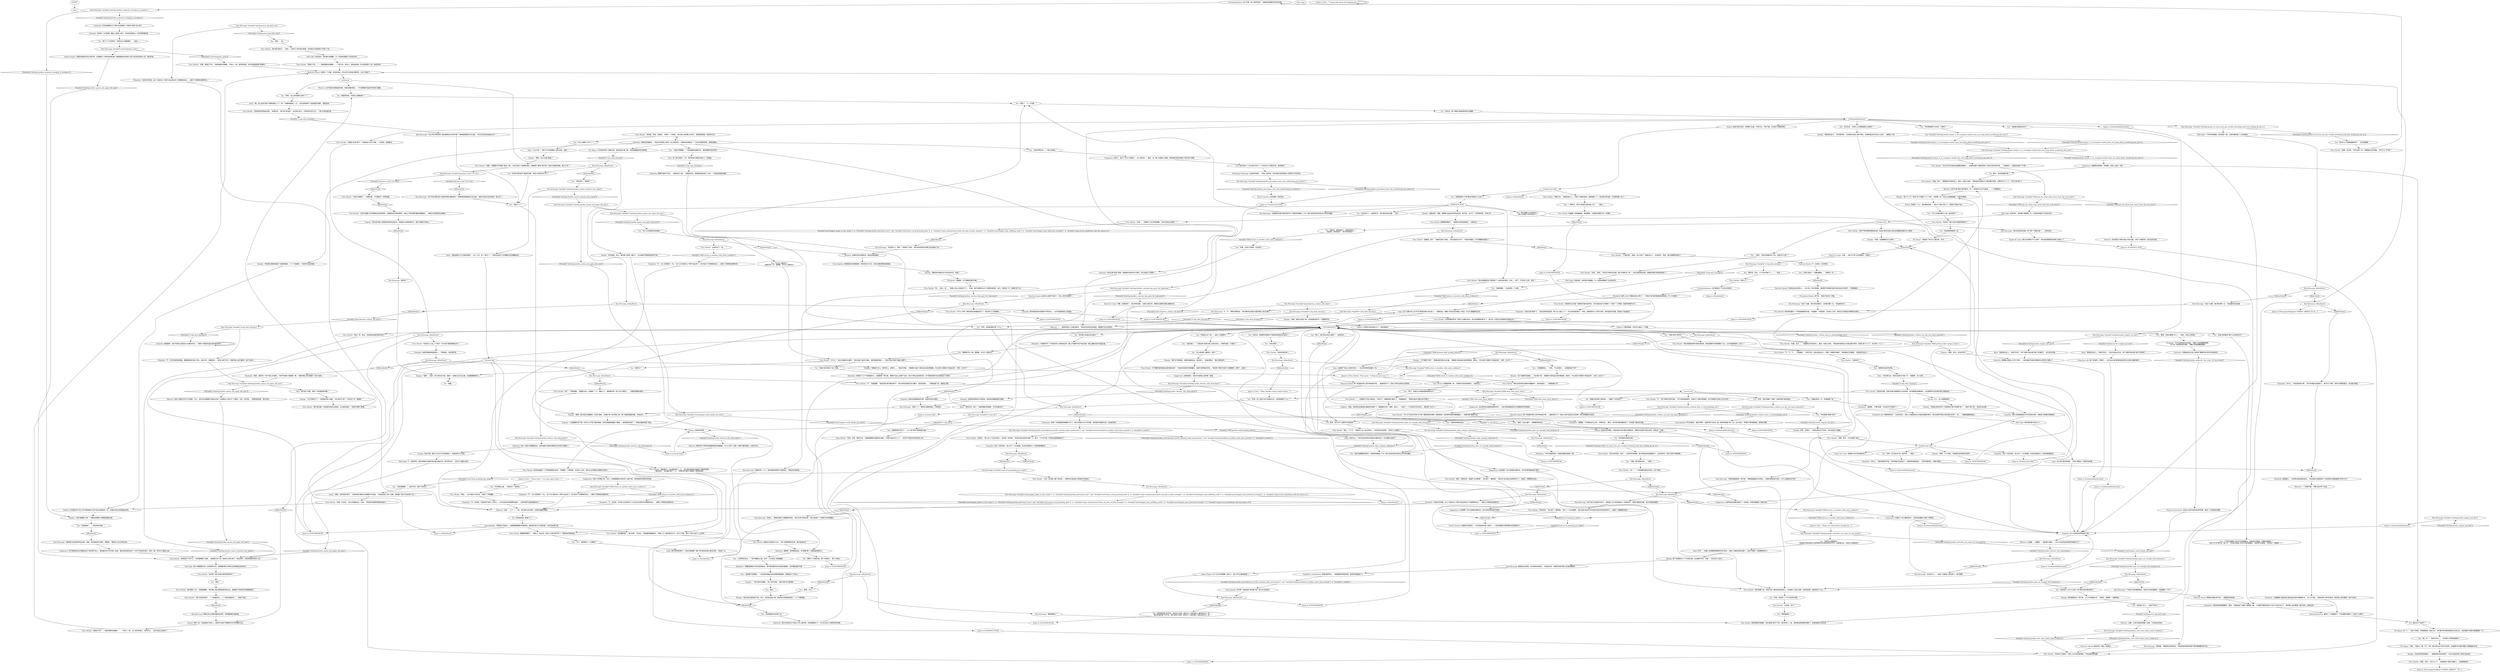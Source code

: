 # WHIRLING F1 / HARDIE TELLS YOU ABOUT LYNCHING
# The Lynching HUB
# ==================================================
digraph G {
	  0 [label="START"];
	  1 [label="input"];
	  2 [label="Conceptualization: 这几乎是一种人类学现象了：看着他试图维持对你的支配。"];
	  3 [label="You: “你是*如何*杀的他？”"];
	  4 [label="Titus Hardie: 提图斯咧嘴一笑。“我想你已经找到答案了，法律先生。”"];
	  5 [label="Titus Hardie: “好吧……”他拿起了自己的啤酒罐。“或许你现在该滚蛋了？”"];
	  6 [label="You: “你就这么杀了他——没有一点悔意吗？”"];
	  7 [label="Shanky: “是啊，你以为我们是谁？”"];
	  8 [label="Titus Hardie: “他妈的是时候了。”"];
	  9 [label="Reaction Speed: 继续说话，摆出一些罪证。"];
	  10 [label="Titus Hardie: “我们都有一双。”他眯着眼睛。“那天晚上我们把漂亮男孩带出去，套着脖子吊起来的时候就穿着它。”"];
	  11 [label="Kim Kitsuragi: 警督正耐心地等待着你的回答，他的脚微微点着地面。"];
	  12 [label="Half Light: 他说话时，他的拳头紧握着，又一次回味地做起了拉动的动作。"];
	  13 [label="Logic: 这个烂摊子怎么也*不会*落到克莱尔先生身上——就是如此。调解人将会完全忽略这一假设，专注于提图斯的过失。"];
	  14 [label="Kim Kitsuragi: Variable[\"TASK.what_does_joyce_done\"]"];
	  15 [label="Variable[\"TASK.what_does_joyce_done\"]", shape=diamond];
	  16 [label="!(Variable[\"TASK.what_does_joyce_done\"])", shape=diamond];
	  17 [label="Suggestion: 这正是他在试图挑拨离间你们——因为他知道是那间公司把雇佣兵带进城的。"];
	  18 [label="Logic: 目前为止，尸检并没有发现任何相互矛盾的地方。你只能即兴发挥了。"];
	  19 [label="You: “我们还需要更多细节。你把他的嘴堵上了吗？我们没有听到任何有关尖叫声的通报。”"];
	  20 [label="Shanky: 那个老鼠脸的小个子也很可靠。总在躁动不安，没错——但也没什么变化。"];
	  21 [label="Fat Angus: 这个人——他大汗淋漓，呼吸都困难。目前为止，他们都巧妙地把他排除在谈话之外。肯定是整个链条中最薄弱的一环。"];
	  22 [label="Authority: 你没有被警告过*不要*走这条路吗？然而你*依然*这么做了……"];
	  23 [label="Elizabeth: “不，你没有。你只有七位诚实的人认为自己应该告诉你事情的经过——避免了你再继续浪费时间。”"];
	  24 [label="LYNCHINGHUB"];
	  25 [label="You: （向胡子男鞠躬。）“帮派通常会由最年长、最受尊敬的成员领导。”"];
	  26 [label="Jump to: [LYNCHINGHUB]"];
	  27 [label="Titus Hardie: “比如呢，条子？”"];
	  28 [label="Drama: 简单一些，他说是他们杀的人。这群外行根本不懂得符文科学的精妙之处。"];
	  29 [label="Jump to: [You: \"\"Guess what -- I've come upon somet...\"]"];
	  30 [label="You: （对伊莉莎白说。）“我不需要这么做，其中一人比其他人更有嫌疑。”"];
	  31 [label="Jump to: [Titus Hardie: \"Titus grins. \"I think you got your...\"]"];
	  32 [label="Eugene: “是啊——真的。喝了些杜松子酒，高歌了一曲奥兰治伞兵之歌，还说要操翻所有人。”"];
	  33 [label="Half Light: 她的意思是不会太久了。"];
	  34 [label="You: “我得和受害者谈谈。”"];
	  35 [label="Reaction Speed: 不，他没有，还没有呢。"];
	  36 [label="Titus Hardie: “另外去你的吧，条子——这样捉弄安格斯，我们受够这种校园霸凌了。正如你所见，他并*没有*呼吸困难。”"];
	  37 [label="Shanky: “没有*逮捕的心情*？”他那双卑鄙的小眼睛里满是仇恨。"];
	  38 [label="Kim Kitsuragi: Variable[\"whirling.hardies_authority_strength_in_numbers\"]"];
	  39 [label="Variable[\"whirling.hardies_authority_strength_in_numbers\"]", shape=diamond];
	  40 [label="!(Variable[\"whirling.hardies_authority_strength_in_numbers\"])", shape=diamond];
	  41 [label="Perception (Sight): 很不幸，*就连*他也有一把枪。"];
	  42 [label="Visual Calculus: 这将是第一枪的源头。"];
	  43 [label="Kim Kitsuragi: IsKimHere()"];
	  44 [label="IsKimHere()", shape=diamond];
	  45 [label="!(IsKimHere())", shape=diamond];
	  46 [label="Jump to: [LYNCHINGHUB]"];
	  47 [label="Titus Hardie: “祝你好运。”他又拿了一罐啤酒。“身为一个*业余警察*，我们这些*真正的*执法者已经向你坦白够多的了。没被打一顿都算你走运。”"];
	  48 [label="Jump to: [LYNCHINGHUB]"];
	  49 [label="Empathy: 他突然显得有些不安起来，他有些后悔提起那次强暴。"];
	  50 [label="Rhetoric: 一个陷阱问题，不要让她主导了谈话。"];
	  51 [label="You: “这起*绞刑事件*是什么时候发生的？”"];
	  52 [label="Glen: “*认识*他？！我们才不会和那种人渣交往呢，混蛋！”"];
	  53 [label="Kim Kitsuragi: “别担心，”警督注意到了提图斯的视线。“我们非常*足智多谋*，我们会找到一个值得讨论的话题的。”"];
	  54 [label="Kim Kitsuragi: Variable[\"TASK.get_the_dead_body_down_from_the_tree_done\"]"];
	  55 [label="Variable[\"TASK.get_the_dead_body_down_from_the_tree_done\"]", shape=diamond];
	  56 [label="!(Variable[\"TASK.get_the_dead_body_down_from_the_tree_done\"])", shape=diamond];
	  57 [label="Titus Hardie: “好吧，”他说。“你也并不算完全说错。我们*的确*杀了他——我们把他拖到后院，套着他的脖子直到他死掉了。”"];
	  58 [label="Esprit de Corps: 我们必须得有*什么东西*。现在他的跺脚变得没那么有耐心了。"];
	  59 [label="Titus Hardie: “罪证……这才是成人的对话。”他放下了啤酒罐。"];
	  60 [label="Reaction Speed: 这里有一个问题。他没有坦白，所以你可以把他们都带走。这过于简单了。"];
	  61 [label="Kim Kitsuragi: Variable[\"pier.joyce_met\"] == true"];
	  62 [label="Variable[\"pier.joyce_met\"] == true", shape=diamond];
	  63 [label="!(Variable[\"pier.joyce_met\"] == true)", shape=diamond];
	  64 [label="Kim Kitsuragi: “真的吗？”"];
	  65 [label="You: “我最后再问一次：死者强暴了谁？”"];
	  66 [label="Physical Instrument: 这足以让我不用忍受这种顶嘴，奉送一个压倒性的观察。"];
	  67 [label="Kim Kitsuragi: Variable[\"whirling.hardie_eugene_our_bar\"]"];
	  68 [label="Variable[\"whirling.hardie_eugene_our_bar\"]", shape=diamond];
	  69 [label="!(Variable[\"whirling.hardie_eugene_our_bar\"])", shape=diamond];
	  70 [label="Jump to: [itstheendofthisbranch]"];
	  71 [label="You: 他们所有人？也许他们中的*一个*会在压力下躁动不安，即将崩溃？"];
	  72 [label="Titus Hardie: “是啊，执法官。”他也向前一步，调整着自己的球帽。“你为什么*不*呢？”"];
	  73 [label="Kim Kitsuragi: IsKimHere()"];
	  74 [label="IsKimHere()", shape=diamond];
	  75 [label="!(IsKimHere())", shape=diamond];
	  76 [label="Empathy: 在这一切的背后，他心存了一点点感激。你没有迫使他让一切变得难堪起来。"];
	  77 [label="Kim Kitsuragi: Variable[\"tc.sam_bo\"]"];
	  78 [label="Variable[\"tc.sam_bo\"]", shape=diamond];
	  79 [label="!(Variable[\"tc.sam_bo\"])", shape=diamond];
	  80 [label="Titus Hardie: “脑子里记着一份呆板的清单也没啥用，这点毫无疑问。”他用手背擦了擦嘴。"];
	  81 [label="You: “你认识被害人多久了？”"];
	  82 [label="Jump to: [LYNCHINGHUB]"];
	  83 [label="Kim Kitsuragi: “尸检显示没有捆绑痕迹，他的手并没有被捆住。你能解释一下吗？”"];
	  84 [label="Kim Kitsuragi: Variable[\"whirling.hardie_drama_rc_to_recognize_hardie_boys_are_lying_about_murdering_the_merc\"]"];
	  85 [label="Variable[\"whirling.hardie_drama_rc_to_recognize_hardie_boys_are_lying_about_murdering_the_merc\"]", shape=diamond];
	  86 [label="!(Variable[\"whirling.hardie_drama_rc_to_recognize_hardie_boys_are_lying_about_murdering_the_merc\"])", shape=diamond];
	  87 [label="Kim Kitsuragi: “你在做什么，警官？”他放低了声音。“我们有足够多的问题让询问继续下去。”"];
	  88 [label="Rhetoric: 如果你还有证据的话，就应该继续推进。"];
	  89 [label="confession"];
	  90 [label="You: “啊哈，这么说你是承认谋杀了？”"];
	  91 [label="Kim Kitsuragi: IsKimHere()"];
	  92 [label="IsKimHere()", shape=diamond];
	  93 [label="!(IsKimHere())", shape=diamond];
	  94 [label="Titus Hardie: 提图斯咧嘴笑了。“我想你已经知道答案了，法律先生。”"];
	  95 [label="You: “‘野松母牛’，那是谁？”"];
	  96 [label="Reaction Speed: 警督的问题出其不意——提图斯没有防备。"];
	  97 [label="Fat Angus: “没有。”他抬头一看，吓了一跳，额头因为出汗而闪闪发亮。他温暖的羊毛帽下露出几绺卷曲的头发。"];
	  98 [label="Shanky: “他当然呼吸有困难了——看看他妈的有多胖吧！”大块头旁边的男人突然大笑出来。"];
	  99 [label="Jump to: [Untitled hub (04)]"];
	  100 [label="Kim Kitsuragi: Variable[\"whirling.hardies_perception_hear_elia_unbuttoning_his_holster\"]"];
	  101 [label="Variable[\"whirling.hardies_perception_hear_elia_unbuttoning_his_holster\"]", shape=diamond];
	  102 [label="!(Variable[\"whirling.hardies_perception_hear_elia_unbuttoning_his_holster\"])", shape=diamond];
	  103 [label="Jump to: [Hardiehub1]"];
	  104 [label="Titus Hardie: “没错，执法官。”他从牙缝里吐出一口痰。“然后我们就把那混蛋吊起来了。”"];
	  105 [label="Jump to: [EVIDENCE HUB]"];
	  106 [label="Rhetoric: 全部——七个——一起。他们是在淡化责任，这是反逮捕的策略。"];
	  107 [label="Encyclopedia: “埃斯佩兰河监狱——由联盟国管理的军事监狱，被囚犯们称之为*留尼望*。名字的来源不明。”"];
	  108 [label="Elizabeth: “提图斯，今天就到此为止吧。”她转向你。“警官，你的询问就快要结束了。别浪费了最后的问题。”"];
	  109 [label="Titus Hardie: “为什么？”他从牙缝里挤出嘘声。“因为他是个毫无价值的、唯利是图的佣兵——*而且*他在*我的*地盘上越界了。”"];
	  110 [label="Eugene: “是啊，那女孩正在唱歌呢，年轻又漂亮。正唱到‘情人湖’的第二段。那个混蛋抓着她的腿，开始尖叫……”"];
	  111 [label="Elizabeth: “提图斯，*不要*回答。你已经交代的够多了。”"];
	  112 [label="You: “好吧，除了违反卡拉OK规则之外，他究竟做错了什么？”"];
	  113 [label="Rhetoric: 看来他们不想再谈提图斯提到的强暴案。为什么不呢？这是一项很严重的指控，让他们开口。"];
	  114 [label="Jump to: [assault hub]"];
	  115 [label="Logic: 这就是尸检派上用场的地方——你必须利用所知道的一切。"];
	  116 [label="Kim Kitsuragi: Variable[\"whirling.hardies_phys_int_enough_with_backsass\"]"];
	  117 [label="Variable[\"whirling.hardies_phys_int_enough_with_backsass\"]", shape=diamond];
	  118 [label="!(Variable[\"whirling.hardies_phys_int_enough_with_backsass\"])", shape=diamond];
	  119 [label="Alain: “就他妈在这儿。”他张开双手。“尤金已经告诉过你，那个混账开始光顾*我们*的酒吧了……”"];
	  120 [label="Alain: “就他妈在这儿。”他张开双手。“那个混账开始光顾*我们*的酒吧了，自己去问问看。”"];
	  121 [label="You: 首先，告诉我谁最可靠？"];
	  122 [label="You: 谁在压力下崩溃了？"];
	  123 [label="Titus Hardie: “滚蛋，尚克。”老大介入了。“安格斯是个很有力量的人，全身都是肌肉。”"];
	  124 [label="Jump to: [itstheendofthisbranch]"];
	  125 [label="Inland Empire: 这个孔与你的眼睛一般大小，我几乎可以看到星星了。"];
	  126 [label="You: “好吧，反正我也只有一副手铐。”（退后。）"];
	  127 [label="You: “你也参与了，以某种形式。我只是还没有证据——而已。”"];
	  128 [label="You: “我已经跟工会主席谈过了。”\n“我们已经跟工会主席谈过了。”"];
	  129 [label="You: “那么，我们现在该怎么做呢？”（结束询问。）"];
	  130 [label="Titus Hardie: “我们抓着他的脖子把他吊起来，直到他硬到不能再僵硬了为止。这不是很明显吗，条子？”"];
	  131 [label="Titus Hardie: “安静！”提图斯严厉地看了格伦一眼。“他大约是三个星期前来的，就是那头*野松*母牛第一次航行进城的时候。高兴了吗？”"];
	  132 [label="Kim Kitsuragi: IsKimHere()"];
	  133 [label="IsKimHere()", shape=diamond];
	  134 [label="!(IsKimHere())", shape=diamond];
	  135 [label="Kim Kitsuragi: IsKimHere()"];
	  136 [label="IsKimHere()", shape=diamond];
	  137 [label="!(IsKimHere())", shape=diamond];
	  138 [label="You: “所有事情都不太对劲，不是吗？”"];
	  139 [label="You: Variable[\"whirling.hardie_drama_rc_to_recognize_hardie_boys_are_lying_about_murdering_the_merc\"]"];
	  140 [label="Variable[\"whirling.hardie_drama_rc_to_recognize_hardie_boys_are_lying_about_murdering_the_merc\"]", shape=diamond];
	  141 [label="!(Variable[\"whirling.hardie_drama_rc_to_recognize_hardie_boys_are_lying_about_murdering_the_merc\"])", shape=diamond];
	  142 [label="Jump to: [LYNCHINGHUB]"];
	  143 [label="You: “很高兴我们解决了这个问题。”"];
	  144 [label="Half Light: 那人的眼睛里闪过一丝奇怪的光芒，他紧握的拳头仿佛又在回味着拉扯的动作。"];
	  145 [label="Titus Hardie: “是我们干的，”——他直视着你的眼睛——“一起干的。所有人。直到他死掉。所以他的脖子上有一条运货带。”"];
	  146 [label="Half Light: 他说话时，他的拳头紧握着，又一次回味地做起了拉动的动作。"];
	  147 [label="Kim Kitsuragi: Variable[\"whirling.hardies_rhet_show_them_some_evidence\"]"];
	  148 [label="Variable[\"whirling.hardies_rhet_show_them_some_evidence\"]", shape=diamond];
	  149 [label="!(Variable[\"whirling.hardies_rhet_show_them_some_evidence\"])", shape=diamond];
	  150 [label="Shanky: “没错，去逮捕康米主义者吧！”"];
	  151 [label="Untitled hub"];
	  152 [label="Kim Kitsuragi: “不，不，”警督平静地说。“我们要待在这里讨论那天晚上发生的事。”"];
	  153 [label="Kim Kitsuragi: “你口中的‘野松母牛’是指乔伊斯·梅西耶吗？”警督假装查看着自己的记录。“跟你们现在对抗的是同一家公司？”"];
	  154 [label="Eugene: “‘让我看看你的下面！你为什么不把下面给我看？’然后他就被酒瓶砸了脑袋——甚至都没有倒下！”他难以置信地摇了摇头。"];
	  155 [label="Titus Hardie: “他怎么了？”"];
	  156 [label="You: “这都是在哪里发生的？”"];
	  157 [label="Kim Kitsuragi: IsKimHere()"];
	  158 [label="IsKimHere()", shape=diamond];
	  159 [label="!(IsKimHere())", shape=diamond];
	  160 [label="Suggestion: 业余警察？所以这就是问题所在，他不觉得你跟他是平等的。"];
	  161 [label="New jump"];
	  162 [label="Rhetoric: 他杀人是因为对方行为越轨？怎么，我们这位提图斯·哈迪先生是个*法西斯主义者*吗？不是的，先生，他不是。一定要深挖到底。再问问他。"];
	  163 [label="Elizabeth: “你是聋子吗？不准把任何人单独拎出来。要么不逮捕*任何*哈迪兄弟，要么逮捕*全体*哈迪兄弟。”"];
	  164 [label="You: （指向伊莉莎白。）“我以为是她。”"];
	  165 [label="Composure: 提图斯如同磐石一样强硬，其他人也是，可是……"];
	  166 [label="You: （谎言）“他告诉我是你杀了他，这是为什么呢？”"];
	  167 [label="You: “你们猜这么着——我发现了一些罪证。”"];
	  168 [label="Elizabeth: “不。”女人突然插了一句。“这*七位*诚实的人*同时*站出来了。他们告诉了你事情的经过——避免了你再继续浪费时间。”"];
	  169 [label="Elizabeth: “那要由勒雅尔丹的法院来裁决，而不是由警官来决定是否逮捕的。我们都知道你不能。”"];
	  170 [label="Theo: 老人突兀地咳了一声，然后伸进口袋里又掏出了一支香烟。"];
	  171 [label="Titus Hardie: “为什么不去问问*她*关于那个漂亮男孩的事呢？我相信她一定有很有意思的事情要说——如果你够*强硬*的话。”"];
	  172 [label="Eugene: “没错，他说现在这里是他‘最喜欢的酒吧’了，每晚都会过来！喝酒，抢女人——抓走了一个正在唱卡拉OK的人。就在那个台子上！”"];
	  173 [label="You: “就是你说的那个被性侵——*强暴*了的女孩吗？”"];
	  174 [label="You: “好吧，但他*强暴*了谁呢？这是项很严重的指控。”"];
	  175 [label="Jump to: [itstheendofthisbranch]"];
	  176 [label="Encyclopedia: 苍天啊！就连迪克·穆伦都只有一柄.45口径的枪！"];
	  177 [label="Titus Hardie: 他像鹰一样歪着脑袋，眯起眼睛，只能看见球帽下的一片阴影。"];
	  178 [label="Titus Hardie: “我他妈怎么知道？谁都有可能向他开枪。说不定是在练习打靶呢？”又喝了一口啤酒，他突然闭嘴不谈了。"];
	  179 [label="Kim Kitsuragi: IsKimHere()"];
	  180 [label="IsKimHere()", shape=diamond];
	  181 [label="!(IsKimHere())", shape=diamond];
	  182 [label="Kim Kitsuragi: “我干这行已经很长时间了，我知道人们不会轻易承认一级谋杀的，*即便*是群体作案。我们会调查清楚的。”"];
	  183 [label="Composure: 他不是那种失去冷静就会犯下谋杀罪行的人。看来越过的不仅仅是一条线。事态肯定是危急到了一发不可收拾的地步。再问一遍，他为什么要这么做。"];
	  184 [label="You: “为什么你的鞋印到处都是？”"];
	  185 [label="Kim Kitsuragi: “你能再告诉我们更多细节吗？你把他的嘴堵上了吗？我们没有听到任何有关尖叫声的通报。”"];
	  186 [label="Elizabeth: “不如干脆结束吧？”她甚至看都没看你一眼。"];
	  187 [label="Logic: 我们走进死胡同了，再去仔细观察一遍尸体可能会给我们更多优势。只是说一句。"];
	  188 [label="Titus Hardie: “漂亮男孩？”他从罐中喝了一口。“你们真的很喜欢说起那个漂亮男孩啊……”\n“漂亮男孩？”他从罐中喝了一口。“你真的很*喜欢*说起那个漂亮男孩啊……”"];
	  189 [label="You: “是的——他。”"];
	  190 [label="You: “我想再谈谈绞刑的事。”"];
	  191 [label="Jump to: [You: \"\"I wanna talk about the hanging aga...\"]"];
	  192 [label="Kim Kitsuragi: IsKimHere()"];
	  193 [label="IsKimHere()", shape=diamond];
	  194 [label="!(IsKimHere())", shape=diamond];
	  195 [label="Shanky: “才不是那个胖子！”骨瘦如柴的家伙尖叫着。“提图斯才是哈迪兄弟的管理者，聪明人！所以我们才被称为*哈迪兄弟*，对吧，伙计们？”"];
	  196 [label="You: “好吧，但他到底做*错*了什么？”"];
	  197 [label="Kim Kitsuragi: Variable[\"whirling.hardie_authority_two_years_of_cop_school\"]"];
	  198 [label="Variable[\"whirling.hardie_authority_two_years_of_cop_school\"]", shape=diamond];
	  199 [label="!(Variable[\"whirling.hardie_authority_two_years_of_cop_school\"])", shape=diamond];
	  200 [label="You: “你是怎么制服他的？”\n“他难道不是来自奥兰治特种部队的训练有素的杀手吗？如果是的话，你是怎么制服他的？”"];
	  201 [label="You: “这位先生，你用什么东西把被害人击倒的？”"];
	  202 [label="Kim Kitsuragi: Variable[\"whirling.hardies_reaction_kim_goes_for_legsweep\"]"];
	  203 [label="Variable[\"whirling.hardies_reaction_kim_goes_for_legsweep\"]", shape=diamond];
	  204 [label="!(Variable[\"whirling.hardies_reaction_kim_goes_for_legsweep\"])", shape=diamond];
	  205 [label="Reaction Speed: 这绝对让他猝不及防了，所以二把手来救场了。"];
	  206 [label="Esprit de Corps: 冷静，别再挑衅了。他们持有武器，人数也比我们多。警督在试图和你建立眼神交流。"];
	  207 [label="Hand/Eye Coordination: 那是伊斯特50。一把西姆斯科制的怪物，能把你的脑袋打飞。"];
	  208 [label="Rhetoric: 他并不是*真的*想伤害你。有一个简单的方法可以脱身——一个自嘲笑话。"];
	  209 [label="Kim Kitsuragi: IsKimHere()"];
	  210 [label="IsKimHere()", shape=diamond];
	  211 [label="!(IsKimHere())", shape=diamond];
	  212 [label="Jump to: [LYNCHINGHUB]"];
	  213 [label="Kim Kitsuragi: Variable[\"TASK.return_to_hardies_with_more_evidence\"]"];
	  214 [label="Variable[\"TASK.return_to_hardies_with_more_evidence\"]", shape=diamond];
	  215 [label="!(Variable[\"TASK.return_to_hardies_with_more_evidence\"])", shape=diamond];
	  216 [label="Elizabeth: “不。”女人突然插了一句。“这*七位*诚实的人*同时*站出来了。他们告诉了你事情的经过——避免了你再继续浪费时间。”"];
	  217 [label="Titus Hardie: “野松派来找我们麻烦的愚蠢母牛，但你知道吗……”他摩挲着下巴。"];
	  218 [label="Kim Kitsuragi: Variable[\"whirling.hardies_heard_someone_was_raped\"]"];
	  219 [label="Variable[\"whirling.hardies_heard_someone_was_raped\"]", shape=diamond];
	  220 [label="!(Variable[\"whirling.hardies_heard_someone_was_raped\"])", shape=diamond];
	  221 [label="Alain: “或者送他们*烂*在留尼望吧——去二十年，去*一辈子*？！”他说这话的口气好像那比死还糟糕似的。"];
	  222 [label="Shanky: “警察学校有教过你*任何东西*吗，笨蛋？”"];
	  223 [label="Titus Hardie: “不，不，不……”他摇着头：“当然不是！大家伙就在这儿，混蛋！你眼前的就是！”他抓着自己的胯部。“就他妈的在这儿！”"];
	  224 [label="Kim Kitsuragi: IsKimHere()"];
	  225 [label="IsKimHere()", shape=diamond];
	  226 [label="!(IsKimHere())", shape=diamond];
	  227 [label="Kim Kitsuragi: “哪种雇佣兵？”"];
	  228 [label="Titus Hardie: “当你开始罢工的时候就会出现的那种。也就是经验丰富的那种。浑身上下都写着科霍依和塞美尼——前奥兰治特种部队的那种。”"];
	  229 [label="Titus Hardie: 他直视着你的眼睛。“因为就是*我们*干的，我们所有人一起。我希望他把故事讲清楚了，希望他能好好说出来。”"];
	  230 [label="Titus Hardie: “运货带？我们在港口里用的那种吗？”"];
	  231 [label="Titus Hardie: “赤色的？我们在港口里用的那种吗？”"];
	  232 [label="Shanky: 房间里爆发出一阵大笑，小个子笑得最大声。“说得好，提图斯！”他奉承到。"];
	  233 [label="Kim Kitsuragi: IsKimHere()"];
	  234 [label="IsKimHere()", shape=diamond];
	  235 [label="!(IsKimHere())", shape=diamond];
	  236 [label="Kim Kitsuragi: Variable[\"yard.hanged_spoke_to_the_corpse\"]  or  (Variable[\"whirling.hardie_postviscal_scan\"]  and  Variable[\"yard.sense_viscal_greeting_done\"])  or  Variable[\"cargo.containeryard_finish_the_pile_of_belts_thought\"]  or  Variable[\"yard.hanged_rope_airlifting_carfo\"]  or  Variable[\"yard.hanged_rope_industrial_strength\"]  or  Variable[\"cargo.evrart_hardieboys_did_the_merco_in\"]"];
	  237 [label="Variable[\"yard.hanged_spoke_to_the_corpse\"]  or  (Variable[\"whirling.hardie_postviscal_scan\"]  and  Variable[\"yard.sense_viscal_greeting_done\"])  or  Variable[\"cargo.containeryard_finish_the_pile_of_belts_thought\"]  or  Variable[\"yard.hanged_rope_airlifting_carfo\"]  or  Variable[\"yard.hanged_rope_industrial_strength\"]  or  Variable[\"cargo.evrart_hardieboys_did_the_merco_in\"]", shape=diamond];
	  238 [label="!(Variable[\"yard.hanged_spoke_to_the_corpse\"]  or  (Variable[\"whirling.hardie_postviscal_scan\"]  and  Variable[\"yard.sense_viscal_greeting_done\"])  or  Variable[\"cargo.containeryard_finish_the_pile_of_belts_thought\"]  or  Variable[\"yard.hanged_rope_airlifting_carfo\"]  or  Variable[\"yard.hanged_rope_industrial_strength\"]  or  Variable[\"cargo.evrart_hardieboys_did_the_merco_in\"])", shape=diamond];
	  239 [label="Jump to: [Hardiehub1]"];
	  240 [label="Encyclopedia: 电椅是瑞瓦肖联盟国的一种死刑执行方式，在宗主国时期曾经是枪毙。"];
	  241 [label="Empathy: 他显然是被单独监禁过——尽管如此，他还很年轻。"];
	  242 [label="Titus Hardie: “你别他妈的把他扯进来。”他凑近你。“我们有*自治权*，全在我们自己。艾弗拉特负责工会——*我*负责哈迪兄弟。”"];
	  243 [label="You: “这么说他是个雇佣兵，是吗？”"];
	  244 [label="You: “真的吗？”"];
	  245 [label="Alain: “我的手肘，条子。”他直视着你的眼睛。“萨马拉拳击式。”"];
	  246 [label="Shanky: “就他妈在这儿。”他环顾四周。“这混账在这里上蹿下跳的，好像他是这地方的主人似的——遭报应了吧。”"];
	  247 [label="Kim Kitsuragi: Variable[\"whirling.hardie_eugene_our_bar\"]"];
	  248 [label="Variable[\"whirling.hardie_eugene_our_bar\"]", shape=diamond];
	  249 [label="!(Variable[\"whirling.hardie_eugene_our_bar\"])", shape=diamond];
	  250 [label="Jump to: [itstheendofthisbranch]"];
	  251 [label="Eugene: 他也不是。基本上在专注于他的番茄汁，或者别的什么东西。"];
	  252 [label="Kim Kitsuragi: 警督站在你身旁，手没有放在枪套上。当他走近时，你能听到他外套上尼龙的嘶嘶声。"];
	  253 [label="Kim Kitsuragi: IsKimHere()"];
	  254 [label="IsKimHere()", shape=diamond];
	  255 [label="!(IsKimHere())", shape=diamond];
	  256 [label="Jump to: [NewspaperEndgame(\"HARIES_ARREST_W_KI ...]"];
	  257 [label="Jump to: [LYNCHINGHUB]"];
	  258 [label="Electrochemistry: 番茄汁？只是番茄汁？不含酒精的番茄汁？这有什么意思？"];
	  259 [label="Half Light: 不，去他的吧。谋杀的愤怒从来都不是*毫无缘由*的。再次质问他——他为什么要这么做？"];
	  260 [label="Kim Kitsuragi: Variable[\"whirling.hardies_gonna_ask_again_old_man\"]"];
	  261 [label="Variable[\"whirling.hardies_gonna_ask_again_old_man\"]", shape=diamond];
	  262 [label="!(Variable[\"whirling.hardies_gonna_ask_again_old_man\"])", shape=diamond];
	  263 [label="Kim Kitsuragi: Variable[\"whirling.hardies_gonna_ask_again_old_man\"]"];
	  264 [label="Variable[\"whirling.hardies_gonna_ask_again_old_man\"]", shape=diamond];
	  265 [label="!(Variable[\"whirling.hardies_gonna_ask_again_old_man\"])", shape=diamond];
	  266 [label="You: “你为什么要杀他？”\n“我再问你一次，提图斯。你为什么要杀他？”"];
	  267 [label="You: “说实话，我喝得多到都记不清曾经把谁送进过监狱了。”"];
	  268 [label="Titus Hardie: 提图斯咧嘴笑了。“请放心，执法官，没有人比我们更坏的了。那是他应得的报应。”"];
	  269 [label="Elizabeth: “你不必回答他任何问题，”调解人转身提醒提图斯。\n“你不必一直回答他的问题，”调解人转身提醒提图斯。"];
	  270 [label="You: “尸检显示被害人的手并没有被捆住，没有挣扎的痕迹。你要如何解释？”\n“现在*你*听*我*说，臭小子。尸检显示被害人的手并没有被捆住，没有挣扎的痕迹。*简洁明了*地解释一下。”"];
	  271 [label="You: “他的脖子上为什么会有一条*弗米利恩*牌的皮带？”"];
	  272 [label="Shanky: “他们爱他，老大。都在那儿转悠一整天了，怎么都闻不够漂亮男孩的气味。”"];
	  273 [label="Rhetoric: 你还有除了奇异幻象之外的证据，对吧？你最好有，因为这样没用。"];
	  274 [label="You: （对提图斯说。）“没有，不过说真的——这里是谁说了算？”"];
	  275 [label="You: “是第八个哈迪兄弟，那个失踪的人，那个大家伙。”"];
	  276 [label="Fat Angus: 汗流浃背的男人满脸红通，他先是低头看了看，然后满脸歉意地环顾四周。"];
	  277 [label="Eugene: “一枚行走的手榴弹。”男人张开双臂，“就在*我们的*酒吧里！”"];
	  278 [label="Eugene: “因为有天晚上他径直走到麦克风前说：我是奥兰治特种部队的，我会干翻你们所有人。”"];
	  279 [label="Titus Hardie: “……如果我们不放工贼进去，不肯开门，就要把我们都杀了。”他掰着指节。“那是在他来*这里之前*的事了。”"];
	  280 [label="Kim Kitsuragi: “他抓了人？”警督正试图理清这一大堆信息。"];
	  281 [label="You: “尴尬？这也太蠢了。我需要和她谈谈。”"];
	  282 [label="Endurance: 简单一句话就能使他精疲力尽了。他无法招架*过长*的问题。继续保持问题的长度，他会崩溃的。"];
	  283 [label="You: “嘿，你！”（转向大块头。）“你在那儿呼吸有困难吗？”"];
	  284 [label="Kim Kitsuragi: Variable[\"whirling.hardie_of_course_hes_got_trouble_bretahing_look_how_fucking_fat_he_is\"]"];
	  285 [label="Variable[\"whirling.hardie_of_course_hes_got_trouble_bretahing_look_how_fucking_fat_he_is\"]", shape=diamond];
	  286 [label="!(Variable[\"whirling.hardie_of_course_hes_got_trouble_bretahing_look_how_fucking_fat_he_is\"])", shape=diamond];
	  287 [label="Half Light: 一种可怕的敏捷，如同电荷一般，让房间里的每个人毛骨悚然。"];
	  288 [label="You: “你被逮捕了。”（抓住他的手腕。）"];
	  289 [label="Empathy: 在这一切的背后，他心存了一点点感激。你没有迫使他让一切变得难堪起来。"];
	  290 [label="Titus Hardie: “是的，回家去吧，孤独的*业余警察*。”他又拿了一罐啤酒。“*真正的*执法者已经受够你们了，没被打一顿都算你走运。”"];
	  291 [label="Kim Kitsuragi: Variable[\"TASK.return_to_hardies_with_more_evidence\"]"];
	  292 [label="Variable[\"TASK.return_to_hardies_with_more_evidence\"]", shape=diamond];
	  293 [label="!(Variable[\"TASK.return_to_hardies_with_more_evidence\"])", shape=diamond];
	  294 [label="Composure: 盯着这个*有力量的家伙*，迟早他会像跟小树枝一样崩溃。"];
	  295 [label="Jump to: [NewspaperEndgame(\"HARIES_ARREST\", \"M ...]"];
	  296 [label="Suggestion: 只是一步明智之举。另外，注意提图斯并没有多么*喜欢*她，特别是她发号施令的时候。"];
	  297 [label="Jump to: [LYNCHINGHUB]"];
	  298 [label="You: “要更具体些，你是怎么制服他的？”"];
	  299 [label="Jump to: [LYNCHINGHUB]"];
	  300 [label="You: “哪种雇佣兵？”"];
	  301 [label="You: “是啊，怎么了？”"];
	  302 [label="You: “是的。”"];
	  303 [label="Kim Kitsuragi: IsKimHere()"];
	  304 [label="IsKimHere()", shape=diamond];
	  305 [label="!(IsKimHere())", shape=diamond];
	  306 [label="Titus Hardie: “你把多少人送上了*椅子*？有为他们感到懊悔过吗？”"];
	  307 [label="You: （指向港口。）“艾弗拉特·克莱尔是工会的负责人，你得听他的，不是吗？”"];
	  308 [label="Authority: 他在这里*有些*权威，但那晚发号施令的不是他，他已经很久不管事了。"];
	  309 [label="Authority: 那晚不是他下的令……或是任何一晚。一定要说的话，那就是他被当成了工具——负责运送或者清理。"];
	  310 [label="Kim Kitsuragi: IsKimHere()"];
	  311 [label="IsKimHere()", shape=diamond];
	  312 [label="!(IsKimHere())", shape=diamond];
	  313 [label="You: “你说的‘野松母牛’是指乔伊斯，野松公司的交涉人吗？”"];
	  314 [label="Titus Hardie: “错？！”他咆哮着。“他骚扰女性，还强暴了一个。骚扰工人，威胁要杀死一些人作为*警告*……”他擦去嘴里的唾沫——"];
	  315 [label="Kim Kitsuragi: IsKimHere()"];
	  316 [label="IsKimHere()", shape=diamond];
	  317 [label="!(IsKimHere())", shape=diamond];
	  318 [label="Jump to: [assault hub]"];
	  319 [label="Kim Kitsuragi: Variable[\"TASK.perform_field_autopsy_done\"]"];
	  320 [label="Variable[\"TASK.perform_field_autopsy_done\"]", shape=diamond];
	  321 [label="!(Variable[\"TASK.perform_field_autopsy_done\"])", shape=diamond];
	  322 [label="Eugene: “是啊，老兄，你没在听吗？”"];
	  323 [label="Composure: 这人是个死胡同。你暂时——还无法从他们那里得到更多有关谋杀当晚的细节。"];
	  324 [label="Untitled hub (06)"];
	  325 [label="Shanky: “那个小个子？现在*你*才是那个小个子呢，”他咧嘴一笑，牙齿上的裂缝就像一个腐烂的黑洞。"];
	  326 [label="Kim Kitsuragi: Variable[\"yard.footprints_seen\"]"];
	  327 [label="Variable[\"yard.footprints_seen\"]", shape=diamond];
	  328 [label="!(Variable[\"yard.footprints_seen\"])", shape=diamond];
	  329 [label="Inland Empire: 无数的线条将生死分离开来。这里越过了怎样的终端边缘？像提图斯这样的男人是不会无缘无故杀人的。再问问他。"];
	  330 [label="Kim Kitsuragi: Variable[\"yard.hanged_result_hands_not_tied\"]"];
	  331 [label="Variable[\"yard.hanged_result_hands_not_tied\"]", shape=diamond];
	  332 [label="!(Variable[\"yard.hanged_result_hands_not_tied\"])", shape=diamond];
	  333 [label="Titus Hardie: 你听到的最后一个声音是微弱的杂音。不是爆炸，不是回音，也没有人尖叫。根本无从判断是从哪里传出来的……"];
	  334 [label="You: “我所做的是*不同*的。我在执行法律，而你杀了人就好像什么都没发生过一样。”\n“我们所做的是*不同*的。我们在执行法律，而你杀了人就好像什么都没发生过一样。”"];
	  335 [label="Titus Hardie: “但你要知道，一条*法律*，执法官，”他捏着啤酒罐说到。“得是人们一致同意的才行。在马丁内斯，我们一致认为这个人必须死。”"];
	  336 [label="Jump to: [LYNCHINGHUB]"];
	  337 [label="You: “对了，那我再问一个问题吧？”"];
	  338 [label="Titus Hardie: “我们制服了他，把他不省人事的身体拖到树上，在他脖子上套上绞索，把他吊起来，直到他凉了为止。”"];
	  339 [label="Titus Hardie: “呃……我们，哈……”他看上去比之前更生气了。“听着，我不会跟你玩20个问题的游戏的，条子。我再说一次：是我们杀了他。”"];
	  340 [label="Elizabeth: “请无视他的情绪爆发，警官。”她居高临下地看了提图斯一眼。“大家都不要再发表关于权力关系的言论了，那天晚上他们都是一致行动的，就是这样。”"];
	  341 [label="Titus Hardie: “艾弗拉特？”"];
	  342 [label="Kim Kitsuragi: “很有趣，”警督面无笑容地说。“但我和我的搭档有很严肃的事情要和你们说。”"];
	  343 [label="You: “他说是康米党杀害了他。”"];
	  344 [label="Titus Hardie: “那你干嘛还要来跟我搭讪呢？趁他们离开这里之前快去逮捕那些康米主义者吧。”"];
	  345 [label="Authority: 他们在发挥自己*相当大*的人数优势。别说逮捕他们了，你只会让别人注意到你的无能。"];
	  346 [label="You: 还有留尼望，那是什么？"];
	  347 [label="Shanky: “特奥是个好人，很好的人，但拜托……”他张开双臂。“*提图斯·哈迪*才是哈迪兄弟的管理者。所以我们才被称为*哈迪兄弟*，对吧，伙计们？”"];
	  348 [label="Rhetoric: “……谁是领导这一点毫无疑问。”他的话本来会这样结束。提图斯不会让他说完。"];
	  349 [label="Authority: 就是那样。他们不愿承认某些权力问题的存在——而那个失踪的哈迪兄弟也牵涉其中。"];
	  350 [label="Titus Hardie: “我没有证据，但我*知道*他是野松公司派来的。他们雇佣这种雇佣兵，从这里到萨马拉的每次罢工都是如此。”"];
	  351 [label="Rhetoric: 从强暴——到骚扰——再到暴力威胁——为什么会出现这种奇怪的降级行为？"];
	  352 [label="Kim Kitsuragi: Variable[\"whirling.hardie_rhetoric_why_deescalate\"]"];
	  353 [label="Variable[\"whirling.hardie_rhetoric_why_deescalate\"]", shape=diamond];
	  354 [label="!(Variable[\"whirling.hardie_rhetoric_why_deescalate\"])", shape=diamond];
	  355 [label="Authority: 他们一直在为提图斯说话，这样他就不会因为解释的太多而手忙脚乱了。"];
	  356 [label="Authority: 提图斯让其他人补充了细节——这样他就不会因为解释的太多而手忙脚乱了。"];
	  357 [label="You: “有件事你没有告诉我。”"];
	  358 [label="Jump to: [itstheendofthisbranch]"];
	  359 [label="Jump to: [itstheendofthisbranch]"];
	  360 [label="Kim Kitsuragi: Variable[\"whirling.hardies_hecordination_iter50_zsiemsk_made_monstrosity\"]  and  Variable[\"doomed.bookstore_mullen_crime_hub_reached\"]  or  Variable[\"tc.mullen\"]"];
	  361 [label="Variable[\"whirling.hardies_hecordination_iter50_zsiemsk_made_monstrosity\"]  and  Variable[\"doomed.bookstore_mullen_crime_hub_reached\"]  or  Variable[\"tc.mullen\"]", shape=diamond];
	  362 [label="!(Variable[\"whirling.hardies_hecordination_iter50_zsiemsk_made_monstrosity\"]  and  Variable[\"doomed.bookstore_mullen_crime_hub_reached\"]  or  Variable[\"tc.mullen\"])", shape=diamond];
	  363 [label="Titus Hardie: “说得好。”男人拉上了自己的背心，但没有一丝笑意。“你现在得出去好好冷静一下，条子。下次可不是一句玩笑话就能脱身的了。”"];
	  364 [label="Elizabeth: “没什么，”她的回答很干脆。“你的调查已经结束了。还是回到加姆洛克——回你的警局去，你属于那里。”"];
	  365 [label="Jump to: [You: \"\"Okay, besides crimes against karao...\"]"];
	  366 [label="Jump to: [Hardiehub1]"];
	  367 [label="Jump to: [LYNCHINGHUB]"];
	  368 [label="Encyclopedia: 萨马拉拳击，或者*萨拳*，起源于萨马拉洲，是一套表现很暴力的一对一战斗招式。*萨拳式*意味着隐秘、聪明和冷静。"];
	  369 [label="You: “我跟死者交流过了——以一种*奇异*而神秘的幻象。”"];
	  370 [label="Shanky: “就是这样，混蛋！提图斯·哈迪在领导哈迪兄弟！是不是，伙计们？”他环顾四周，寻求认可。"];
	  371 [label="Alain: “没错，*我*把他打晕了。”纹身男拍打着自己的胸膛大声说道。“从他身后给了他一闷棍。他就像一堆沙子似的倒下去了。”"];
	  372 [label="Kim Kitsuragi: IsKimHere()"];
	  373 [label="IsKimHere()", shape=diamond];
	  374 [label="!(IsKimHere())", shape=diamond];
	  375 [label="Titus Hardie: “为什么不呢？喊的我耳朵都要起茧子了，我没有什么可隐瞒的。”"];
	  376 [label="You: “说实话，那个神秘幻象迷惑到我无法理解。”"];
	  377 [label="You: “就这样，游戏结束了，我找到真凶了！”\n“就这样，游戏结束了，我们找到真凶了！”"];
	  378 [label="Rhetoric: 这不是他当场编造的说辞，而是合理的理论——作为提图斯·哈迪多年的努力成果。"];
	  379 [label="Titus Hardie: 他朝自己的朋友点点头。“那个混蛋是罪有应得，我们是清白的。”"];
	  380 [label="Elizabeth: “是的，确实有*一些*行政上的差异。”她严厉地看了提图斯一眼，“但那天晚上他们都是*一起*行动的。”"];
	  381 [label="You: “等下，你是怎么知道他是特种部队的？”"];
	  382 [label="Drama: 大人，这个故事是真的。"];
	  383 [label="Titus Hardie: “你*需要*做的就是从我的面前滚开！”你能听到他挤压啤酒罐时，铝制外壳断裂的声音。“我受够了跟你们这两个混蛋解释。他死了，结束！”"];
	  384 [label="Drama: 这家伙有点特别。他说的每句话中都夹杂着抱怨，很难听出他是不是在说谎。但有这个*可能*。"];
	  385 [label="Empathy: 他的‘全身都是肌肉’的评论绝非讽刺，他是真心想维护安格斯的。"];
	  386 [label="You: “冷静，我们再来谈谈。”（退后。）"];
	  387 [label="Titus Hardie: “明智之举。”他靠回桌子上。“你做了正确的选择。那就再做一个，滚出我们的包厢。不会再有第二次了。”"];
	  388 [label="Titus Hardie: “哈？！”一口啤酒帮他更好的消化了这个惊喜。"];
	  389 [label="EVIDENCE HUB"];
	  390 [label="Titus Hardie: “你他妈以为是谁？”他听上去与其说是愤怒，不如说是觉得有趣。"];
	  391 [label="Shanky: “这个混蛋坏的就跟……”他沉默下来。“提图斯才是哈迪兄弟的管理者，聪明人！所以我们才被称为*哈迪兄弟*，对吧，伙计们？”"];
	  392 [label="Shanky: “*记不清他们了*！”老鼠脸的男人喊道。“他只是记不清了！你听到了吗，提图斯？”"];
	  393 [label="You: “没有问题了。”"];
	  394 [label="Titus Hardie: “我也一样。现在，你他妈滚出我的城市如何？”"];
	  395 [label="Authority: 你惹到了几个不该招惹的人。试图毁掉一颗卫星。事情不会这么发展下去的。他们宁愿在监狱里烂掉，也不愿把克莱尔先生卷进这个烂摊子。"];
	  396 [label="Kim Kitsuragi: “你口中的‘野松母牛’指的是野松公司的代表？”警督查看着自己的记录。“你们正在抗击的船运公司？”"];
	  397 [label="Titus Hardie: “*而且*他越界了。”他重复着，下巴像钳子一样紧闭着。"];
	  398 [label="Shanky: “我们也不敢相信，但事实就是如此。就在那儿，”他指向舞台。“像头动物似的。”"];
	  399 [label="You: “挺酷。”"];
	  400 [label="Empathy: 他有些后悔提起这件事，希望你没有注意到。"];
	  401 [label="Kim Kitsuragi: IsKimHere()"];
	  402 [label="IsKimHere()", shape=diamond];
	  403 [label="!(IsKimHere())", shape=diamond];
	  404 [label="Jump to: [itstheendofthisbranch]"];
	  405 [label="Untitled hub (04)"];
	  406 [label="You: 等等，他们为什么要伸手去抓皮带？"];
	  407 [label="You: “他脑袋里的*子弹*跟这件事有什么关系？”"];
	  408 [label="Kim Kitsuragi: “死者的脑袋里有一枚子弹，”警督查看着自己的笔记。“如果你是把他吊死的，为什么里面会有子弹？”"];
	  409 [label="Kim Kitsuragi: IsKimHere()"];
	  410 [label="IsKimHere()", shape=diamond];
	  411 [label="!(IsKimHere())", shape=diamond];
	  412 [label="Elizabeth: “没有任何问题。这七个诚实的人*同时*站出来告诉了你事情的经过——避免了你再继续浪费时间。”"];
	  413 [label="Jump to: [You: \"\"Right, but what did he actually do...\"]"];
	  414 [label="Elizabeth: 她听上去几乎像是在真心帮忙了：“你现在*能*做的就是回到警局去，写一份*报告*。”"];
	  415 [label="You: （指向胖子安格斯。）“往往是体格最大的动物掌管着兽群，我猜是这个大块头。”"];
	  416 [label="Shanky: “然后我们就把他留给了海鸥和蛆虫，”小个子指着你，“还有你们这些混蛋。”"];
	  417 [label="You: “好吧，我还有一个关于私刑的问题。”"];
	  418 [label="Titus Hardie: “你是指*这些*靴子？”他抬起自己的工作靴——46码的，钢骨鞋尖。"];
	  419 [label="Kim Kitsuragi: IsKimHere()"];
	  420 [label="IsKimHere()", shape=diamond];
	  421 [label="!(IsKimHere())", shape=diamond];
	  422 [label="Titus Hardie: “太他妈对了，我……”"];
	  423 [label="Alain: “哦，这么说你只是个纯粹的善心人了，嗯？”他朝地面唾了一口。“进过监禁室吗？监狱就是*折磨*，就是这样。”"];
	  424 [label="Kim Kitsuragi: “慢慢吊死一个人，而非掐断他的脖子也是如此。”警督冷淡地答道。"];
	  425 [label="Kim Kitsuragi: IsKimHere()"];
	  426 [label="IsKimHere()", shape=diamond];
	  427 [label="!(IsKimHere())", shape=diamond];
	  428 [label="Titus Hardie: “不，”他强调着，“我说的是*那头野松母牛*，他们派来忽悠我们的大蠢牛。但你知道吗……”他摩挲着下巴，假装在沉思。"];
	  429 [label="You: “他抓了人？”"];
	  430 [label="Kim Kitsuragi: “你在说什么——尴尬？如果有人被性侵了，我们需要……”"];
	  431 [label="Titus Hardie: “*人数优势*，混蛋，你以为呢？”他看向女人。“你说得对，莉兹。我已经解释的够多了。”"];
	  432 [label="Alain: 阿兰——他看上去就像是提图斯的得力助手。这群人中最坐得住的那个；肯定不是第一次被警察询问了。"];
	  433 [label="Titus Hardie: “听着，条子。”提图斯拉开他的背心，露出一支套上的枪。“我知道你觉得自己只是在履行职责，但我们有*七个人*，你们只有*两个*。”"];
	  434 [label="Reaction Speed: 手枪别在他们皮带上——有三把，也许四把枪。虽然胖子安格斯可能只是在拉自己的裤子，不是很确定……"];
	  435 [label="Titus Hardie: “那么，小个子，”前面的人拉上自己的背心，仍然没有任何笑意。“你有什么问题吗？”"];
	  436 [label="Drama: 有意思，大人。就好像他说谎——是为了*保护*某个人，而他并不擅长于此。"];
	  437 [label="Elizabeth: “询问已经*结束*了，”你还没来得及回答，那个女人就介入了。“你已经知道死因了，吊死。如果真有什么*死后*创伤，那也是你的问题。别把这个变成盘问。”"];
	  438 [label="You: “为什么死者的脖子上有一条运货带？”"];
	  439 [label="Titus Hardie: “我从安格斯的肚子里得到了一条奇怪的信息，它说……等下，它在说什么呢，安吉？”"];
	  440 [label="itstheendofthisbranch"];
	  441 [label="Empathy: 这人对他的到来特别的不满。"];
	  442 [label="You: “是的。”"];
	  443 [label="You: “他说是爱情害死了他。”"];
	  444 [label="Kim Kitsuragi: “我们还有别的证据，除了那个*神秘幻象*……”他转向你。"];
	  445 [label="Esprit de Corps: 可是……他们不*想*让你回警局，不是吗？"];
	  446 [label="Kim Kitsuragi: Variable[\"tc.big_dick_missing\"]"];
	  447 [label="Variable[\"tc.big_dick_missing\"]", shape=diamond];
	  448 [label="!(Variable[\"tc.big_dick_missing\"])", shape=diamond];
	  449 [label="Elizabeth: “不，你并没有得到答案。提图斯是做行政工作的，发发文件、填填表单——其他人都不识字。但那天晚上他们都是*一起*行动的。”"];
	  450 [label="Kim Kitsuragi: IsKimHere()"];
	  451 [label="IsKimHere()", shape=diamond];
	  452 [label="!(IsKimHere())", shape=diamond];
	  453 [label="Titus Hardie: “滚蛋吧，条子。”他确实采纳了建议。“她已经经历太多了，不缺你的骚扰！也不需要更多尴尬了。”"];
	  454 [label="Elizabeth: 女人平静地转向你：“正如你所见，这些人只能接受这么多毫无根据的审问。我已经竭尽所能让情况保持文明了，但……”接着是缓缓地摇头。"];
	  455 [label="Suggestion: 这倒是真的。她的存在是阻止他的唯一原因。"];
	  456 [label="Logic: 先让他们离开舒适区，*然后*再看这一切能否说得通。"];
	  457 [label="Volition: 仅仅因为你*可以*并不意味着你*必须*说出你想到的一切，在事态升级之前收回前言吧。"];
	  458 [label="Empathy: 他存有一点点感激，藏在心底某个地方。你没有迫使他让一切变得难堪起来。"];
	  459 [label="You: “一把特50，都可以把迪克·穆伦轰上天了。”（退后。）"];
	  460 [label="Shanky: “是啊，*小*问题。”角落里传来窃笑和冷笑声。"];
	  461 [label="Jump to: [Untitled hub (06)]"];
	  462 [label="Elizabeth: “没什么，”她的回答很干脆。“你们的调查已经结束了。离开马丁内斯，回你们的警局离去，你们属于那里。”"];
	  463 [label="Suggestion: 业余警察？所以这就是问题所在，他不觉得你跟他是平等的。"];
	  464 [label="Visual Calculus: 别管他们的游戏了，你已经安排好每个角色了——现在再看院子里的脚印应该容易多了。"];
	  465 [label="You: （指向提图斯。）“是你干的，是你下的命令。”"];
	  466 [label="Titus Hardie: “我知道，莉兹，别紧张。”他喝了一口啤酒。“我们是上周日晚上杀的人，看来是结束这一周的好方法。”"];
	  467 [label="Authority: 你很确定自己至少有两年*警察学校*和多年现役经历。"];
	  468 [label="Elizabeth: “提图斯，你不需要澄清任何事。”"];
	  469 [label="You: “明白了，下一个问题。”"];
	  470 [label="Authority: 他很肯定就是他——但这并没有那么简单。他上面还有人（或者就在他旁边？）与他分享着领导权。很难说是谁……"];
	  471 [label="Jump to: [LYNCHINGHUB]"];
	  472 [label="You: “后院那个吊人——是你干的吗？”"];
	  473 [label="Kim Kitsuragi: Variable[\"whirling.titus_big_dick_cop\"]"];
	  474 [label="Variable[\"whirling.titus_big_dick_cop\"]", shape=diamond];
	  475 [label="!(Variable[\"whirling.titus_big_dick_cop\"])", shape=diamond];
	  476 [label="Elizabeth: “没有任何问题。这七个诚实的人*同时*站出来告诉了你事情的经过——避免了你再继续浪费时间。”"];
	  477 [label="Kim Kitsuragi: Variable[\"tc.big_dick_missing\"]"];
	  478 [label="Variable[\"tc.big_dick_missing\"]", shape=diamond];
	  479 [label="!(Variable[\"tc.big_dick_missing\"])", shape=diamond];
	  480 [label="Titus Hardie: “你他妈都没听吗？我的人在跟你说话。他已经把事情*解决*了。他们在一切发生之前就把女孩救出来了。”"];
	  481 [label="Jump to: [LYNCHINGHUB]"];
	  482 [label="Kim Kitsuragi: Variable[\"whirling.hardie_rhetoric_why_deescalate\"]"];
	  483 [label="Variable[\"whirling.hardie_rhetoric_why_deescalate\"]", shape=diamond];
	  484 [label="!(Variable[\"whirling.hardie_rhetoric_why_deescalate\"])", shape=diamond];
	  485 [label="assault hub"];
	  486 [label="Drama: 这里有些奇怪。"];
	  487 [label="Volition: 你现在已经无能为力了，他在拖延你。"];
	  488 [label="Kim Kitsuragi: Variable[\"whirling.hardies_phys_int_enough_with_backsass\"]"];
	  489 [label="Variable[\"whirling.hardies_phys_int_enough_with_backsass\"]", shape=diamond];
	  490 [label="!(Variable[\"whirling.hardies_phys_int_enough_with_backsass\"])", shape=diamond];
	  491 [label="Kim Kitsuragi: Variable[\"whirling.hardies_logic_autopsy_reference\"]"];
	  492 [label="Variable[\"whirling.hardies_logic_autopsy_reference\"]", shape=diamond];
	  493 [label="!(Variable[\"whirling.hardies_logic_autopsy_reference\"])", shape=diamond];
	  494 [label="Titus Hardie: “滚蛋，条子。”他只是摇了摇头。"];
	  495 [label="You: “我为什么不直接逮捕你呢？”（走近提图斯。）"];
	  496 [label="Kim Kitsuragi: IsKimHere()"];
	  497 [label="IsKimHere()", shape=diamond];
	  498 [label="!(IsKimHere())", shape=diamond];
	  499 [label="Titus Hardie: “听着，条子……” 提图斯拉开他的背心，露出一支套上的枪。“我知道你觉得自己只是在履行职责，但我们有*七个人*，你只有*一个人*。”"];
	  500 [label="Reaction Speed: 那个老鼠脸的男人把手伸进袖子里……里面有把*刀*！其他人伸手去抓自己的皮带。"];
	  501 [label="Kim Kitsuragi: “没这个必要，我们都冷静一点。”他拉着你走出包厢。"];
	  502 [label="Jump to: [LYNCHINGHUB]"];
	  503 [label="Kim Kitsuragi: Variable[\"whirling.hardies_gonna_ask_again_old_man\"]"];
	  504 [label="Variable[\"whirling.hardies_gonna_ask_again_old_man\"]", shape=diamond];
	  505 [label="!(Variable[\"whirling.hardies_gonna_ask_again_old_man\"])", shape=diamond];
	  506 [label="Glen: “那不是个问题，混球！你究竟是有多蠢？！”"];
	  507 [label="Composure: 实际上，他们十分令人钦佩地——出人意料地——镇定。这一整个包厢的人都是。特别是考虑到你抛给了他们多少问题。"];
	  508 [label="Titus Hardie: “所以你不仅仅是来这里耀武扬威的——还是来找那个漂亮男孩的？那位长得可真不错……”他摇摇头。“闻起来也很*了不得*。”"];
	  509 [label="Rhetoric: 证据。让他们知道你掌握了证据，不必是决定性的。"];
	  510 [label="Suggestion: 对他来说其间确实蕴含了一点真相，你意外触碰到了某些东西。"];
	  511 [label="Jump to: [EVIDENCE HUB]"];
	  512 [label="Elizabeth: “不，你没有。你找到的只是七个老实人，认为应该告诉你事情的真相——这样你就不会再浪费时间了。”"];
	  513 [label="You: “听着，只是工作使然，仅此而已。”"];
	  514 [label="Jump to: [LYNCHINGHUB]"];
	  515 [label="Authority: 提图斯，继续跟他说话。他*想要*每个人都知道他是老大。"];
	  516 [label="Elizabeth: “当提图斯·哈迪说自己是哈迪兄弟的*管理者*时，”女人补充到，“他指的是*行政*的身份。那天晚上他们都是*一起*行动的。”"];
	  517 [label="Jump to: [LYNCHINGHUB]"];
	  518 [label="Conceptualization: 这严重违反了卡拉OK的规则。"];
	  519 [label="Shanky: “你他妈没有在听吗？那混账到*我们的酒吧*来了！”他四下看了看。“就发生在这里。”"];
	  520 [label="Shanky: 好吧，这家伙——但他总是坐立不安的，所以别抱太大期望。"];
	  521 [label="Perception (Hearing): 从房间的后面——传来一阵声响。你听到阿兰皮带枪套上的铜扣打开的声音。"];
	  522 [label="Kim Kitsuragi: “没这个必要，我们现在就离开。大家都冷静一点。”他拉着你走了。"];
	  523 [label="Kim Kitsuragi: Variable[\"yard.viscal_greeting_pre_stage\"]"];
	  524 [label="Variable[\"yard.viscal_greeting_pre_stage\"]", shape=diamond];
	  525 [label="!(Variable[\"yard.viscal_greeting_pre_stage\"])", shape=diamond];
	  526 [label="Titus Hardie: “又来？去问那人要个签名吧——既然你们这些条子是他的头号粉丝。”"];
	  527 [label="Glen: 一阵沉默过去，直到长发男子打破了它：“提图斯，没人在想……”"];
	  528 [label="Jump to: [LYNCHINGHUB]"];
	  529 [label="Titus Hardie: “那他告诉了你什么？”他的眼睛眯了起来。“说是我们杀了他？是我们从港口拿了一条运货带，又回来用皮带吊死了他？”"];
	  530 [label="Titus Hardie: “因为我们拿走了，”他说，“从我们工作的港口那里。然后我们又回来用它*吊死*了他。”"];
	  531 [label="Shanky: “他们没办法把他放下来，老大。他还挂在那儿呢，把这地方弄得臭烘烘的。”小个子假笑着。"];
	  532 [label="Half Light: 他说话时，他的拳头紧握着，又一次回味地做起了拉动的动作。"];
	  533 [label="Titus Hardie: “*那*太他妈奇怪了。一个会魔法的人，一个该死的魔术师……”他摇了摇头。"];
	  534 [label="Titus Hardie: “好吧，好吧，算命大师。”他眯着眼睛评估着你的诚意。“你或许说到点子上了——他们并不是白白吊死在树上的。”"];
	  535 [label="Fat Angus: “我就说了他们什么都没有，老大。”"];
	  536 [label="Kim Kitsuragi: Variable[\"plaza.kineema_station_call_done\"]"];
	  537 [label="Variable[\"plaza.kineema_station_call_done\"]", shape=diamond];
	  538 [label="!(Variable[\"plaza.kineema_station_call_done\"])", shape=diamond];
	  539 [label="Kim Kitsuragi: Variable[\"tc.big_dick_missing\"]"];
	  540 [label="Variable[\"tc.big_dick_missing\"]", shape=diamond];
	  541 [label="!(Variable[\"tc.big_dick_missing\"])", shape=diamond];
	  542 [label="Shanky: “是啊，我和尤金救了她。你他妈都没听吗？”他鹦鹉学舌。"];
	  543 [label="Volition: 尽管有阻碍，你还可以提出一个问题。"];
	  544 [label="Kim Kitsuragi: Variable[\"whirling.hardies_volition_titus_is_stonewallingh_you\"]"];
	  545 [label="Variable[\"whirling.hardies_volition_titus_is_stonewallingh_you\"]", shape=diamond];
	  546 [label="!(Variable[\"whirling.hardies_volition_titus_is_stonewallingh_you\"])", shape=diamond];
	  547 [label="Reaction Speed: 那个老鼠脸的男人把手伸进袖子里……里面有把*刀*！其他人伸手去抓自己的皮带，他们的眼睛闪闪发亮。"];
	  548 [label="Jump to: [LYNCHINGHUB]"];
	  549 [label="You: “那个小个子说得对，我现在没心情逮捕你。”（退后。）"];
	  550 [label="Esprit de Corps: 他很高兴你们现在都安全了。"];
	  551 [label="Titus Hardie: 你听到的最后一个声音是微弱的杂音。不是爆炸，不是回音，也没有人尖叫。根本无从判断是从哪里传出来的……"];
	  552 [label="Kim Kitsuragi: “我想我们还会继续待在这里，谢谢。有些事是说不通的，提图斯。”警督合上自己的笔记本。"];
	  553 [label="Elizabeth: 她歪着头，一丝窃笑从她的唇边掠过。“你觉得自己能做到吗？你觉得自己能逮捕他们所有人吗？”"];
	  554 [label="You: “我要再问你一遍，提图斯。你为什么要杀他？”"];
	  555 [label="You: “那天晚上是谁在发号施令？”"];
	  556 [label="You: “是啊，但他们都是*坏人*——罪犯，地球上的败类。”"];
	  557 [label="Jump to: [Hardiehub1]"];
	  558 [label="Titus Hardie: “没错，是我们干的。”他直视着你的眼睛。“所有人一起，直到他死掉，所以到处都是我们的脚印。”"];
	  559 [label="Untitled hub"];
	  560 [label="Titus Hardie: “是我们干的——”他直视着你的眼睛。“——所有人一起，在上周日的晚上。或许所以……他才会这么告诉你？”"];
	  561 [label="You: （眯起眼睛。）但这里有一个问题……”"];
	  562 [label="Kim Kitsuragi: IsKimHere()"];
	  563 [label="IsKimHere()", shape=diamond];
	  564 [label="!(IsKimHere())", shape=diamond];
	  565 [label="Empathy: 她可能知道你在那里并不受欢迎……也不知道她是怎么知道的。"];
	  566 [label="Kim Kitsuragi: Variable[\"tc.big_dick_missing\"]"];
	  567 [label="Variable[\"tc.big_dick_missing\"]", shape=diamond];
	  568 [label="!(Variable[\"tc.big_dick_missing\"])", shape=diamond];
	  569 [label="You: “那好吧。现在，关于你杀的那个人……”（总结。）"];
	  570 [label="Titus Hardie: “不。”接下来是片刻的沉默。“你不会知道是谁的。这是马丁内斯内部事宜，我不会跟你们这些小丑讨论的。”"];
	  571 [label="Kim Kitsuragi: Variable[\"whirling.hardies_volition_you_get_one_more_question\"]"];
	  572 [label="Variable[\"whirling.hardies_volition_you_get_one_more_question\"]", shape=diamond];
	  573 [label="!(Variable[\"whirling.hardies_volition_you_get_one_more_question\"])", shape=diamond];
	  574 [label="You: “你在哪里*制服*的他？”"];
	  575 [label="Drama: 他或许是在说谎，却很精于此道。不慌不乱，不急不缓，也没有不必要的细节。"];
	  576 [label="Jump to: [itstheendofthisbranch]"];
	  577 [label="You: “你承认谋杀了，我要逮捕你。”（更靠近一步。）"];
	  578 [label="Jump to: [Hardiehub1]"];
	  579 [label="Kim Kitsuragi: IsKimHere()"];
	  580 [label="IsKimHere()", shape=diamond];
	  581 [label="!(IsKimHere())", shape=diamond];
	  582 [label="Kim Kitsuragi: Variable[\"TASK.return_to_hardies_with_more_evidence\"]"];
	  583 [label="Variable[\"TASK.return_to_hardies_with_more_evidence\"]", shape=diamond];
	  584 [label="!(Variable[\"TASK.return_to_hardies_with_more_evidence\"])", shape=diamond];
	  0 -> 1
	  2 -> 38
	  3 -> 130
	  4 -> 381
	  5 -> 237
	  6 -> 307
	  7 -> 131
	  8 -> 579
	  9 -> 390
	  10 -> 533
	  11 -> 28
	  12 -> 561
	  13 -> 517
	  14 -> 16
	  14 -> 15
	  15 -> 17
	  16 -> 171
	  17 -> 171
	  18 -> 492
	  19 -> 469
	  20 -> 252
	  21 -> 283
	  22 -> 458
	  23 -> 106
	  24 -> 129
	  24 -> 3
	  24 -> 6
	  24 -> 394
	  24 -> 267
	  24 -> 555
	  24 -> 556
	  24 -> 496
	  24 -> 51
	  24 -> 408
	  25 -> 170
	  26 -> 24
	  27 -> 300
	  28 -> 560
	  29 -> 167
	  30 -> 169
	  31 -> 4
	  32 -> 399
	  33 -> 456
	  34 -> 384
	  35 -> 577
	  36 -> 386
	  37 -> 288
	  38 -> 40
	  38 -> 39
	  39 -> 22
	  40 -> 37
	  41 -> 522
	  42 -> 99
	  43 -> 44
	  43 -> 45
	  44 -> 523
	  46 -> 24
	  47 -> 410
	  48 -> 24
	  49 -> 280
	  50 -> 516
	  51 -> 270
	  52 -> 7
	  53 -> 103
	  54 -> 56
	  54 -> 55
	  55 -> 273
	  56 -> 532
	  57 -> 12
	  58 -> 105
	  59 -> 512
	  60 -> 89
	  61 -> 62
	  61 -> 63
	  62 -> 426
	  63 -> 311
	  64 -> 32
	  65 -> 111
	  66 -> 331
	  67 -> 68
	  67 -> 69
	  68 -> 119
	  69 -> 120
	  70 -> 441
	  71 -> 521
	  72 -> 2
	  73 -> 74
	  73 -> 75
	  74 -> 253
	  75 -> 501
	  76 -> 43
	  77 -> 78
	  77 -> 79
	  78 -> 576
	  79 -> 369
	  80 -> 298
	  81 -> 52
	  82 -> 24
	  83 -> 96
	  84 -> 85
	  84 -> 86
	  85 -> 165
	  86 -> 508
	  87 -> 88
	  88 -> 240
	  89 -> 562
	  89 -> 90
	  89 -> 378
	  90 -> 423
	  91 -> 92
	  91 -> 93
	  92 -> 425
	  93 -> 380
	  94 -> 450
	  95 -> 218
	  96 -> 340
	  97 -> 98
	  98 -> 123
	  99 -> 406
	  100 -> 101
	  100 -> 102
	  101 -> 42
	  102 -> 99
	  104 -> 457
	  105 -> 390
	  106 -> 346
	  107 -> 514
	  107 -> 268
	  107 -> 557
	  107 -> 335
	  108 -> 26
	  109 -> 244
	  109 -> 143
	  110 -> 154
	  111 -> 454
	  112 -> 315
	  113 -> 114
	  114 -> 486
	  115 -> 492
	  116 -> 117
	  116 -> 118
	  117 -> 338
	  117 -> 271
	  118 -> 132
	  119 -> 323
	  120 -> 356
	  121 -> 433
	  122 -> 21
	  123 -> 295
	  124 -> 441
	  125 -> 209
	  126 -> 364
	  127 -> 5
	  128 -> 342
	  129 -> 580
	  130 -> 223
	  131 -> 61
	  132 -> 133
	  132 -> 134
	  133 -> 83
	  134 -> 338
	  134 -> 271
	  135 -> 136
	  135 -> 137
	  136 -> 186
	  137 -> 338
	  137 -> 299
	  138 -> 139
	  139 -> 140
	  139 -> 141
	  140 -> 84
	  141 -> 84
	  142 -> 24
	  143 -> 395
	  144 -> 230
	  145 -> 60
	  146 -> 145
	  147 -> 148
	  147 -> 149
	  148 -> 390
	  149 -> 9
	  150 -> 193
	  151 -> 514
	  151 -> 268
	  151 -> 557
	  151 -> 335
	  151 -> 347
	  152 -> 48
	  153 -> 429
	  154 -> 486
	  155 -> 518
	  156 -> 67
	  157 -> 158
	  157 -> 159
	  158 -> 409
	  159 -> 179
	  160 -> 327
	  162 -> 261
	  163 -> 554
	  164 -> 507
	  165 -> 121
	  165 -> 122
	  166 -> 57
	  167 -> 59
	  168 -> 106
	  169 -> 415
	  170 -> 478
	  171 -> 108
	  172 -> 402
	  173 -> 481
	  174 -> 571
	  175 -> 441
	  176 -> 209
	  177 -> 254
	  178 -> 437
	  179 -> 181
	  179 -> 182
	  180 -> 553
	  181 -> 291
	  182 -> 47
	  183 -> 529
	  184 -> 419
	  185 -> 469
	  186 -> 82
	  187 -> 103
	  188 -> 234
	  189 -> 530
	  190 -> 527
	  191 -> 191
	  192 -> 194
	  192 -> 195
	  193 -> 445
	  194 -> 274
	  195 -> 31
	  196 -> 315
	  197 -> 200
	  197 -> 199
	  198 -> 66
	  199 -> 331
	  200 -> 432
	  201 -> 246
	  202 -> 204
	  202 -> 205
	  203 -> 372
	  204 -> 206
	  205 -> 372
	  206 -> 548
	  207 -> 361
	  208 -> 325
	  209 -> 211
	  209 -> 212
	  210 -> 552
	  211 -> 334
	  212 -> 24
	  213 -> 216
	  213 -> 215
	  214 -> 513
	  215 -> 23
	  216 -> 106
	  217 -> 14
	  218 -> 220
	  218 -> 221
	  219 -> 529
	  220 -> 260
	  221 -> 151
	  222 -> 468
	  223 -> 341
	  224 -> 226
	  224 -> 227
	  225 -> 228
	  226 -> 301
	  227 -> 229
	  228 -> 278
	  229 -> 60
	  230 -> 302
	  231 -> 443
	  232 -> 472
	  233 -> 235
	  233 -> 236
	  234 -> 343
	  235 -> 510
	  236 -> 238
	  236 -> 239
	  237 -> 420
	  238 -> 373
	  240 -> 222
	  241 -> 91
	  242 -> 567
	  243 -> 398
	  244 -> 32
	  245 -> 77
	  246 -> 385
	  247 -> 249
	  247 -> 250
	  248 -> 520
	  249 -> 247
	  250 -> 441
	  251 -> 259
	  252 -> 207
	  253 -> 256
	  253 -> 255
	  254 -> 502
	  255 -> 462
	  257 -> 24
	  258 -> 122
	  259 -> 504
	  260 -> 262
	  260 -> 263
	  261 -> 529
	  262 -> 330
	  263 -> 265
	  263 -> 266
	  264 -> 529
	  265 -> 184
	  266 -> 109
	  267 -> 393
	  268 -> 337
	  269 -> 467
	  270 -> 340
	  271 -> 232
	  272 -> 234
	  273 -> 105
	  274 -> 391
	  275 -> 528
	  276 -> 540
	  277 -> 442
	  278 -> 451
	  279 -> 172
	  280 -> 110
	  281 -> 384
	  282 -> 360
	  283 -> 97
	  284 -> 286
	  284 -> 287
	  285 -> 36
	  286 -> 495
	  287 -> 73
	  288 -> 210
	  289 -> 461
	  290 -> 410
	  291 -> 293
	  291 -> 294
	  292 -> 477
	  293 -> 413
	  294 -> 175
	  296 -> 213
	  297 -> 24
	  298 -> 469
	  299 -> 24
	  300 -> 229
	  301 -> 531
	  302 -> 10
	  303 -> 305
	  303 -> 306
	  304 -> 11
	  305 -> 28
	  306 -> 241
	  307 -> 243
	  308 -> 348
	  309 -> 196
	  310 -> 312
	  310 -> 313
	  311 -> 397
	  312 -> 95
	  313 -> 429
	  314 -> 352
	  315 -> 317
	  315 -> 318
	  316 -> 431
	  317 -> 34
	  317 -> 282
	  318 -> 486
	  319 -> 321
	  319 -> 322
	  320 -> 18
	  321 -> 115
	  322 -> 356
	  323 -> 124
	  324 -> 550
	  324 -> 289
	  324 -> 460
	  324 -> 126
	  325 -> 436
	  326 -> 328
	  326 -> 329
	  327 -> 524
	  328 -> 558
	  329 -> 264
	  330 -> 332
	  330 -> 333
	  331 -> 116
	  332 -> 320
	  333 -> 296
	  334 -> 336
	  335 -> 379
	  336 -> 24
	  337 -> 187
	  338 -> 417
	  339 -> 203
	  340 -> 258
	  341 -> 190
	  342 -> 390
	  343 -> 345
	  344 -> 150
	  345 -> 24
	  346 -> 107
	  347 -> 31
	  348 -> 224
	  349 -> 349
	  350 -> 112
	  350 -> 197
	  350 -> 382
	  351 -> 483
	  352 -> 354
	  352 -> 355
	  353 -> 113
	  354 -> 114
	  355 -> 251
	  356 -> 70
	  357 -> 285
	  358 -> 441
	  359 -> 441
	  360 -> 362
	  360 -> 363
	  361 -> 176
	  362 -> 125
	  363 -> 76
	  364 -> 180
	  365 -> 112
	  367 -> 24
	  368 -> 576
	  369 -> 534
	  370 -> 94
	  371 -> 104
	  372 -> 374
	  372 -> 375
	  373 -> 53
	  374 -> 188
	  375 -> 142
	  376 -> 440
	  377 -> 214
	  378 -> 298
	  379 -> 515
	  380 -> 503
	  381 -> 279
	  382 -> 519
	  383 -> 455
	  384 -> 357
	  385 -> 324
	  386 -> 388
	  387 -> 459
	  388 -> 157
	  389 -> 128
	  389 -> 272
	  389 -> 370
	  389 -> 439
	  389 -> 185
	  389 -> 127
	  390 -> 471
	  391 -> 4
	  392 -> 80
	  393 -> 8
	  394 -> 219
	  395 -> 13
	  396 -> 429
	  397 -> 225
	  398 -> 383
	  399 -> 32
	  400 -> 280
	  401 -> 403
	  401 -> 404
	  402 -> 281
	  403 -> 430
	  404 -> 441
	  405 -> 578
	  405 -> 387
	  405 -> 407
	  406 -> 435
	  407 -> 389
	  408 -> 179
	  409 -> 411
	  409 -> 412
	  410 -> 464
	  411 -> 160
	  412 -> 106
	  413 -> 197
	  414 -> 563
	  415 -> 277
	  416 -> 457
	  417 -> 27
	  418 -> 303
	  419 -> 421
	  419 -> 422
	  420 -> 87
	  421 -> 88
	  422 -> 583
	  423 -> 242
	  424 -> 515
	  425 -> 427
	  425 -> 428
	  426 -> 153
	  427 -> 314
	  428 -> 14
	  429 -> 110
	  430 -> 384
	  431 -> 35
	  432 -> 20
	  433 -> 208
	  434 -> 41
	  435 -> 290
	  436 -> 438
	  437 -> 297
	  438 -> 231
	  439 -> 536
	  440 -> 418
	  440 -> 358
	  440 -> 201
	  440 -> 202
	  440 -> 138
	  440 -> 284
	  440 -> 156
	  440 -> 575
	  441 -> 351
	  442 -> 531
	  443 -> 535
	  444 -> 58
	  445 -> 566
	  446 -> 448
	  446 -> 449
	  447 -> 350
	  448 -> 349
	  449 -> 503
	  450 -> 452
	  450 -> 453
	  451 -> 64
	  452 -> 400
	  452 -> 245
	  453 -> 316
	  454 -> 33
	  455 -> 482
	  456 -> 441
	  457 -> 37
	  458 -> 549
	  459 -> 177
	  460 -> 46
	  461 -> 325
	  462 -> 180
	  463 -> 327
	  464 -> 367
	  465 -> 371
	  466 -> 81
	  466 -> 470
	  467 -> 198
	  468 -> 339
	  469 -> 376
	  470 -> 416
	  470 -> 164
	  470 -> 466
	  470 -> 308
	  470 -> 276
	  470 -> 25
	  471 -> 24
	  472 -> 474
	  473 -> 475
	  473 -> 476
	  474 -> 509
	  475 -> 189
	  476 -> 106
	  477 -> 480
	  477 -> 479
	  478 -> 309
	  479 -> 348
	  480 -> 543
	  481 -> 24
	  482 -> 484
	  482 -> 485
	  483 -> 401
	  484 -> 49
	  485 -> 65
	  485 -> 570
	  485 -> 173
	  485 -> 174
	  486 -> 353
	  487 -> 545
	  488 -> 490
	  488 -> 491
	  489 -> 338
	  489 -> 19
	  490 -> 135
	  491 -> 493
	  491 -> 494
	  492 -> 338
	  492 -> 19
	  493 -> 489
	  494 -> 324
	  495 -> 72
	  496 -> 498
	  496 -> 499
	  497 -> 434
	  498 -> 500
	  499 -> 208
	  500 -> 406
	  501 -> 551
	  502 -> 24
	  503 -> 505
	  503 -> 506
	  504 -> 529
	  505 -> 162
	  506 -> 392
	  507 -> 71
	  508 -> 54
	  509 -> 147
	  510 -> 193
	  511 -> 390
	  512 -> 106
	  513 -> 424
	  514 -> 24
	  515 -> 275
	  515 -> 30
	  516 -> 258
	  517 -> 24
	  518 -> 366
	  518 -> 414
	  519 -> 385
	  520 -> 359
	  521 -> 100
	  522 -> 551
	  523 -> 525
	  523 -> 526
	  524 -> 367
	  525 -> 465
	  526 -> 233
	  527 -> 447
	  528 -> 24
	  529 -> 144
	  530 -> 146
	  531 -> 234
	  532 -> 559
	  533 -> 304
	  534 -> 511
	  535 -> 193
	  536 -> 538
	  536 -> 539
	  537 -> 446
	  538 -> 48
	  539 -> 541
	  539 -> 542
	  540 -> 310
	  541 -> 196
	  542 -> 487
	  543 -> 572
	  544 -> 546
	  544 -> 547
	  545 -> 319
	  546 -> 368
	  547 -> 406
	  548 -> 24
	  549 -> 326
	  551 -> 257
	  552 -> 183
	  553 -> 50
	  554 -> 109
	  555 -> 163
	  556 -> 269
	  558 -> 60
	  559 -> 344
	  559 -> 377
	  559 -> 444
	  559 -> 166
	  560 -> 60
	  561 -> 292
	  562 -> 564
	  562 -> 565
	  563 -> 152
	  564 -> 537
	  565 -> 48
	  566 -> 568
	  566 -> 569
	  567 -> 396
	  568 -> 13
	  569 -> 155
	  570 -> 544
	  571 -> 573
	  571 -> 574
	  572 -> 319
	  573 -> 488
	  574 -> 248
	  575 -> 405
	  576 -> 441
	  577 -> 497
	  579 -> 581
	  579 -> 582
	  580 -> 463
	  581 -> 365
	  582 -> 584
	  582 -> 585
	  583 -> 168
	  584 -> 217
}

